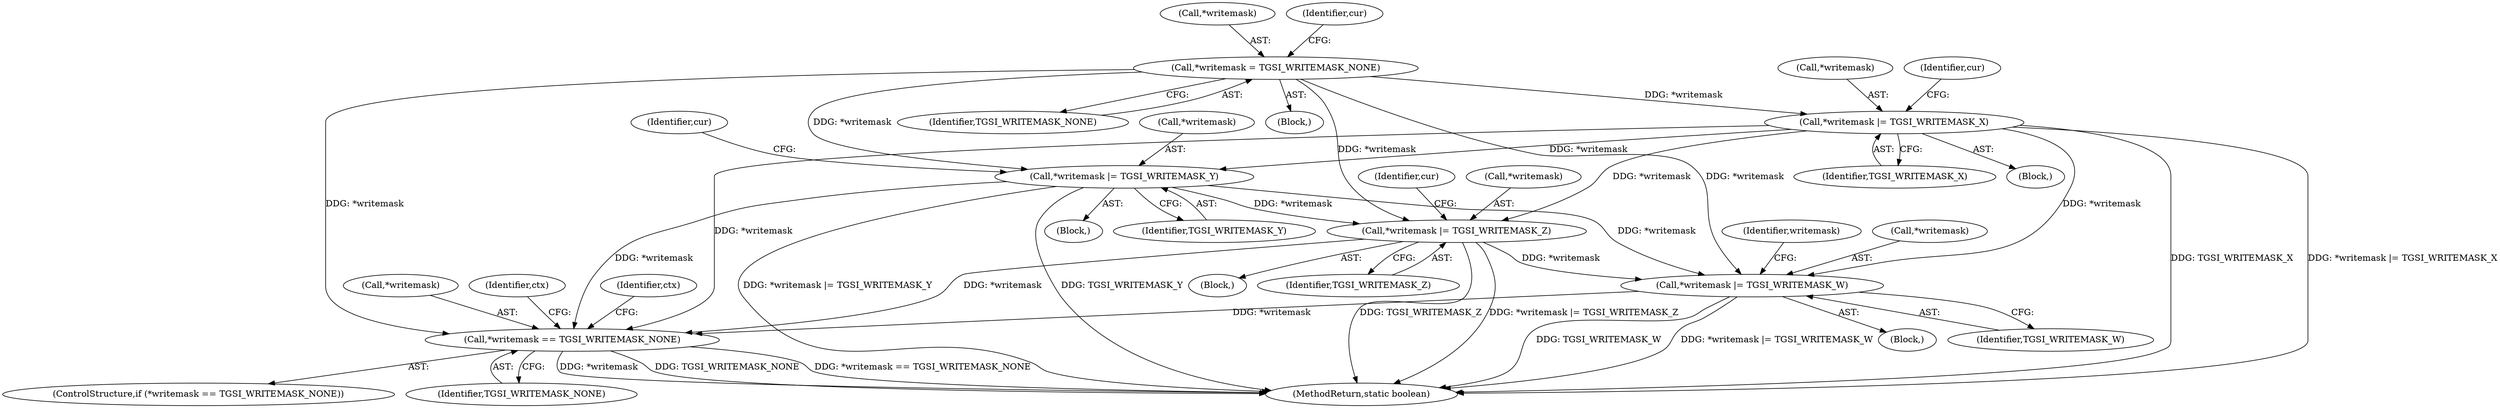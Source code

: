 digraph "0_virglrenderer_e534b51ca3c3cd25f3990589932a9ed711c59b27@API" {
"1000672" [label="(Call,*writemask |= TGSI_WRITEMASK_Y)"];
"1000659" [label="(Call,*writemask |= TGSI_WRITEMASK_X)"];
"1000643" [label="(Call,*writemask = TGSI_WRITEMASK_NONE)"];
"1000685" [label="(Call,*writemask |= TGSI_WRITEMASK_Z)"];
"1000698" [label="(Call,*writemask |= TGSI_WRITEMASK_W)"];
"1000703" [label="(Call,*writemask == TGSI_WRITEMASK_NONE)"];
"1000682" [label="(Block,)"];
"1000675" [label="(Identifier,TGSI_WRITEMASK_Y)"];
"1000680" [label="(Identifier,cur)"];
"1000704" [label="(Call,*writemask)"];
"1000660" [label="(Call,*writemask)"];
"1000685" [label="(Call,*writemask |= TGSI_WRITEMASK_Z)"];
"1000688" [label="(Identifier,TGSI_WRITEMASK_Z)"];
"1000705" [label="(Identifier,writemask)"];
"1000669" [label="(Block,)"];
"1000698" [label="(Call,*writemask |= TGSI_WRITEMASK_W)"];
"1000693" [label="(Identifier,cur)"];
"1000699" [label="(Call,*writemask)"];
"1000701" [label="(Identifier,TGSI_WRITEMASK_W)"];
"1000702" [label="(ControlStructure,if (*writemask == TGSI_WRITEMASK_NONE))"];
"1000646" [label="(Identifier,TGSI_WRITEMASK_NONE)"];
"1000695" [label="(Block,)"];
"1000706" [label="(Identifier,TGSI_WRITEMASK_NONE)"];
"1000662" [label="(Identifier,TGSI_WRITEMASK_X)"];
"1000709" [label="(Identifier,ctx)"];
"1004167" [label="(MethodReturn,static boolean)"];
"1000703" [label="(Call,*writemask == TGSI_WRITEMASK_NONE)"];
"1000659" [label="(Call,*writemask |= TGSI_WRITEMASK_X)"];
"1000715" [label="(Identifier,ctx)"];
"1000656" [label="(Block,)"];
"1000640" [label="(Block,)"];
"1000673" [label="(Call,*writemask)"];
"1000667" [label="(Identifier,cur)"];
"1000672" [label="(Call,*writemask |= TGSI_WRITEMASK_Y)"];
"1000644" [label="(Call,*writemask)"];
"1000643" [label="(Call,*writemask = TGSI_WRITEMASK_NONE)"];
"1000649" [label="(Identifier,cur)"];
"1000686" [label="(Call,*writemask)"];
"1000672" -> "1000669"  [label="AST: "];
"1000672" -> "1000675"  [label="CFG: "];
"1000673" -> "1000672"  [label="AST: "];
"1000675" -> "1000672"  [label="AST: "];
"1000680" -> "1000672"  [label="CFG: "];
"1000672" -> "1004167"  [label="DDG: *writemask |= TGSI_WRITEMASK_Y"];
"1000672" -> "1004167"  [label="DDG: TGSI_WRITEMASK_Y"];
"1000659" -> "1000672"  [label="DDG: *writemask"];
"1000643" -> "1000672"  [label="DDG: *writemask"];
"1000672" -> "1000685"  [label="DDG: *writemask"];
"1000672" -> "1000698"  [label="DDG: *writemask"];
"1000672" -> "1000703"  [label="DDG: *writemask"];
"1000659" -> "1000656"  [label="AST: "];
"1000659" -> "1000662"  [label="CFG: "];
"1000660" -> "1000659"  [label="AST: "];
"1000662" -> "1000659"  [label="AST: "];
"1000667" -> "1000659"  [label="CFG: "];
"1000659" -> "1004167"  [label="DDG: TGSI_WRITEMASK_X"];
"1000659" -> "1004167"  [label="DDG: *writemask |= TGSI_WRITEMASK_X"];
"1000643" -> "1000659"  [label="DDG: *writemask"];
"1000659" -> "1000685"  [label="DDG: *writemask"];
"1000659" -> "1000698"  [label="DDG: *writemask"];
"1000659" -> "1000703"  [label="DDG: *writemask"];
"1000643" -> "1000640"  [label="AST: "];
"1000643" -> "1000646"  [label="CFG: "];
"1000644" -> "1000643"  [label="AST: "];
"1000646" -> "1000643"  [label="AST: "];
"1000649" -> "1000643"  [label="CFG: "];
"1000643" -> "1000685"  [label="DDG: *writemask"];
"1000643" -> "1000698"  [label="DDG: *writemask"];
"1000643" -> "1000703"  [label="DDG: *writemask"];
"1000685" -> "1000682"  [label="AST: "];
"1000685" -> "1000688"  [label="CFG: "];
"1000686" -> "1000685"  [label="AST: "];
"1000688" -> "1000685"  [label="AST: "];
"1000693" -> "1000685"  [label="CFG: "];
"1000685" -> "1004167"  [label="DDG: *writemask |= TGSI_WRITEMASK_Z"];
"1000685" -> "1004167"  [label="DDG: TGSI_WRITEMASK_Z"];
"1000685" -> "1000698"  [label="DDG: *writemask"];
"1000685" -> "1000703"  [label="DDG: *writemask"];
"1000698" -> "1000695"  [label="AST: "];
"1000698" -> "1000701"  [label="CFG: "];
"1000699" -> "1000698"  [label="AST: "];
"1000701" -> "1000698"  [label="AST: "];
"1000705" -> "1000698"  [label="CFG: "];
"1000698" -> "1004167"  [label="DDG: TGSI_WRITEMASK_W"];
"1000698" -> "1004167"  [label="DDG: *writemask |= TGSI_WRITEMASK_W"];
"1000698" -> "1000703"  [label="DDG: *writemask"];
"1000703" -> "1000702"  [label="AST: "];
"1000703" -> "1000706"  [label="CFG: "];
"1000704" -> "1000703"  [label="AST: "];
"1000706" -> "1000703"  [label="AST: "];
"1000709" -> "1000703"  [label="CFG: "];
"1000715" -> "1000703"  [label="CFG: "];
"1000703" -> "1004167"  [label="DDG: TGSI_WRITEMASK_NONE"];
"1000703" -> "1004167"  [label="DDG: *writemask == TGSI_WRITEMASK_NONE"];
"1000703" -> "1004167"  [label="DDG: *writemask"];
}
